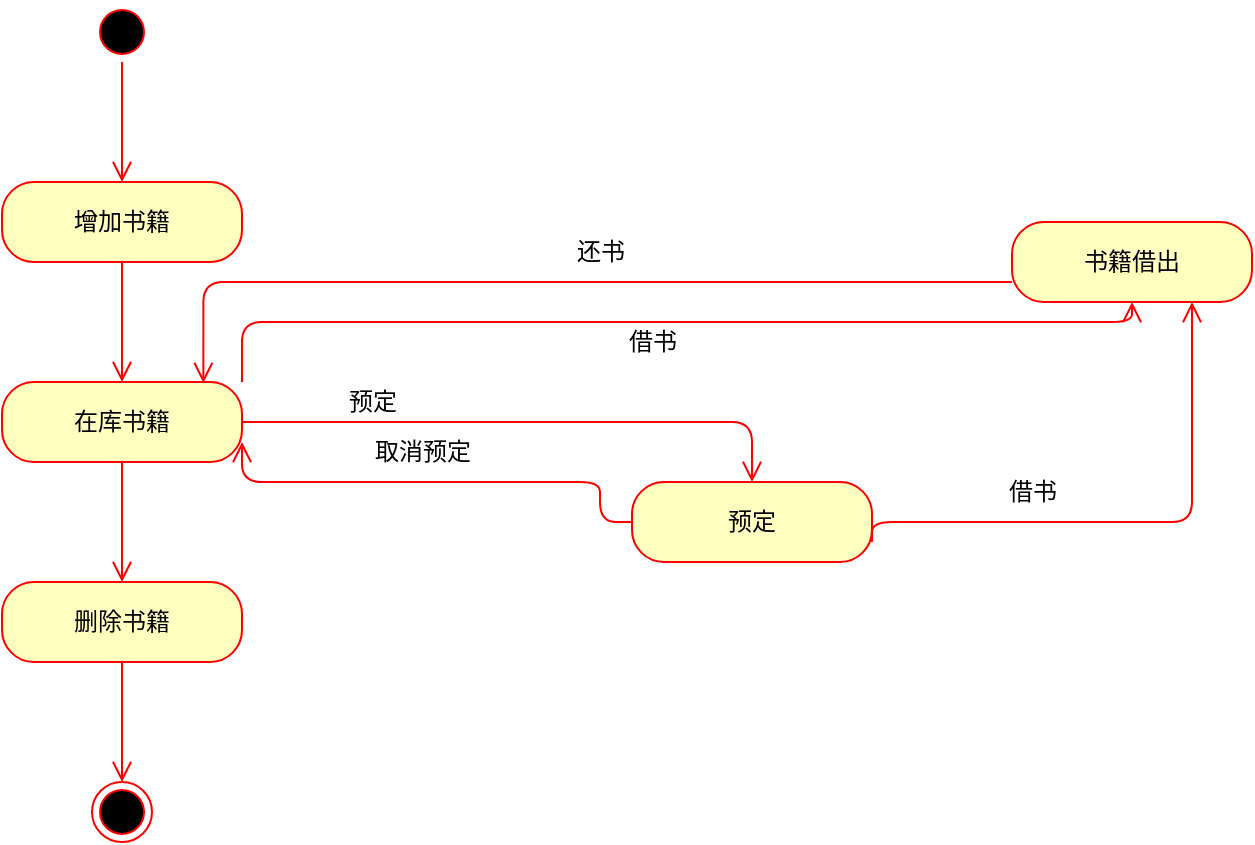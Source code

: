 <mxfile>
    <diagram id="rhxYz8E59y3SF_m-p2hD" name="第 1 页">
        <mxGraphModel dx="845" dy="371" grid="1" gridSize="10" guides="1" tooltips="1" connect="1" arrows="1" fold="1" page="1" pageScale="1" pageWidth="827" pageHeight="1169" math="0" shadow="0">
            <root>
                <mxCell id="0"/>
                <mxCell id="1" parent="0"/>
                <mxCell id="2" value="" style="ellipse;html=1;shape=startState;fillColor=#000000;strokeColor=#ff0000;" vertex="1" parent="1">
                    <mxGeometry x="160" y="40" width="30" height="30" as="geometry"/>
                </mxCell>
                <mxCell id="3" value="" style="edgeStyle=orthogonalEdgeStyle;html=1;verticalAlign=bottom;endArrow=open;endSize=8;strokeColor=#ff0000;" edge="1" source="2" parent="1">
                    <mxGeometry relative="1" as="geometry">
                        <mxPoint x="175" y="130" as="targetPoint"/>
                    </mxGeometry>
                </mxCell>
                <mxCell id="4" value="增加书籍" style="rounded=1;whiteSpace=wrap;html=1;arcSize=40;fontColor=#000000;fillColor=#ffffc0;strokeColor=#ff0000;" vertex="1" parent="1">
                    <mxGeometry x="115" y="130" width="120" height="40" as="geometry"/>
                </mxCell>
                <mxCell id="5" value="" style="edgeStyle=orthogonalEdgeStyle;html=1;verticalAlign=bottom;endArrow=open;endSize=8;strokeColor=#ff0000;" edge="1" source="4" parent="1">
                    <mxGeometry relative="1" as="geometry">
                        <mxPoint x="175" y="230" as="targetPoint"/>
                    </mxGeometry>
                </mxCell>
                <mxCell id="6" value="在库书籍" style="rounded=1;whiteSpace=wrap;html=1;arcSize=40;fontColor=#000000;fillColor=#ffffc0;strokeColor=#ff0000;" vertex="1" parent="1">
                    <mxGeometry x="115" y="230" width="120" height="40" as="geometry"/>
                </mxCell>
                <mxCell id="7" value="" style="edgeStyle=orthogonalEdgeStyle;html=1;verticalAlign=bottom;endArrow=open;endSize=8;strokeColor=#ff0000;" edge="1" source="6" parent="1">
                    <mxGeometry relative="1" as="geometry">
                        <mxPoint x="175" y="330" as="targetPoint"/>
                    </mxGeometry>
                </mxCell>
                <mxCell id="8" value="删除书籍" style="rounded=1;whiteSpace=wrap;html=1;arcSize=40;fontColor=#000000;fillColor=#ffffc0;strokeColor=#ff0000;" vertex="1" parent="1">
                    <mxGeometry x="115" y="330" width="120" height="40" as="geometry"/>
                </mxCell>
                <mxCell id="9" value="" style="edgeStyle=orthogonalEdgeStyle;html=1;verticalAlign=bottom;endArrow=open;endSize=8;strokeColor=#ff0000;" edge="1" source="8" parent="1">
                    <mxGeometry relative="1" as="geometry">
                        <mxPoint x="175" y="430" as="targetPoint"/>
                    </mxGeometry>
                </mxCell>
                <mxCell id="10" value="" style="ellipse;html=1;shape=endState;fillColor=#000000;strokeColor=#ff0000;" vertex="1" parent="1">
                    <mxGeometry x="160" y="430" width="30" height="30" as="geometry"/>
                </mxCell>
                <mxCell id="11" value="预定" style="rounded=1;whiteSpace=wrap;html=1;arcSize=40;fontColor=#000000;fillColor=#ffffc0;strokeColor=#ff0000;" vertex="1" parent="1">
                    <mxGeometry x="430" y="280" width="120" height="40" as="geometry"/>
                </mxCell>
                <mxCell id="12" value="" style="edgeStyle=orthogonalEdgeStyle;html=1;verticalAlign=bottom;endArrow=open;endSize=8;strokeColor=#ff0000;entryX=1;entryY=0.75;entryDx=0;entryDy=0;exitX=0;exitY=0.5;exitDx=0;exitDy=0;" edge="1" source="11" parent="1" target="6">
                    <mxGeometry relative="1" as="geometry">
                        <mxPoint x="474" y="330" as="targetPoint"/>
                        <Array as="points">
                            <mxPoint x="414" y="300"/>
                            <mxPoint x="414" y="280"/>
                            <mxPoint x="235" y="280"/>
                        </Array>
                    </mxGeometry>
                </mxCell>
                <mxCell id="15" value="取消预定" style="text;html=1;align=center;verticalAlign=middle;resizable=0;points=[];autosize=1;strokeColor=none;fillColor=none;" vertex="1" parent="1">
                    <mxGeometry x="290" y="250" width="70" height="30" as="geometry"/>
                </mxCell>
                <mxCell id="18" value="" style="edgeStyle=orthogonalEdgeStyle;html=1;verticalAlign=bottom;endArrow=open;endSize=8;strokeColor=#ff0000;exitX=1;exitY=0.5;exitDx=0;exitDy=0;entryX=0.5;entryY=0;entryDx=0;entryDy=0;" edge="1" source="6" parent="1" target="11">
                    <mxGeometry relative="1" as="geometry">
                        <mxPoint x="440" y="250" as="targetPoint"/>
                        <Array as="points">
                            <mxPoint x="490" y="250"/>
                        </Array>
                    </mxGeometry>
                </mxCell>
                <mxCell id="19" value="预定" style="text;html=1;align=center;verticalAlign=middle;resizable=0;points=[];autosize=1;strokeColor=none;fillColor=none;" vertex="1" parent="1">
                    <mxGeometry x="275" y="225" width="50" height="30" as="geometry"/>
                </mxCell>
                <mxCell id="20" value="书籍借出" style="rounded=1;whiteSpace=wrap;html=1;arcSize=40;fontColor=#000000;fillColor=#ffffc0;strokeColor=#ff0000;" vertex="1" parent="1">
                    <mxGeometry x="620" y="150" width="120" height="40" as="geometry"/>
                </mxCell>
                <mxCell id="21" value="" style="edgeStyle=orthogonalEdgeStyle;html=1;verticalAlign=bottom;endArrow=open;endSize=8;strokeColor=#ff0000;entryX=0.839;entryY=0.013;entryDx=0;entryDy=0;entryPerimeter=0;" edge="1" source="20" parent="1" target="6">
                    <mxGeometry relative="1" as="geometry">
                        <mxPoint x="300" y="140" as="targetPoint"/>
                        <Array as="points">
                            <mxPoint x="216" y="180"/>
                        </Array>
                    </mxGeometry>
                </mxCell>
                <mxCell id="22" value="还书" style="text;html=1;align=center;verticalAlign=middle;resizable=0;points=[];autosize=1;strokeColor=none;fillColor=none;" vertex="1" parent="1">
                    <mxGeometry x="389" y="150" width="50" height="30" as="geometry"/>
                </mxCell>
                <mxCell id="23" value="" style="edgeStyle=orthogonalEdgeStyle;html=1;verticalAlign=bottom;endArrow=open;endSize=8;strokeColor=#ff0000;entryX=0.5;entryY=1;entryDx=0;entryDy=0;exitX=1;exitY=0;exitDx=0;exitDy=0;" edge="1" parent="1" source="6" target="20">
                    <mxGeometry relative="1" as="geometry">
                        <mxPoint x="215.68" y="400.52" as="targetPoint"/>
                        <mxPoint x="620" y="350" as="sourcePoint"/>
                        <Array as="points">
                            <mxPoint x="235" y="200"/>
                            <mxPoint x="680" y="200"/>
                        </Array>
                    </mxGeometry>
                </mxCell>
                <mxCell id="24" value="借书" style="text;html=1;align=center;verticalAlign=middle;resizable=0;points=[];autosize=1;strokeColor=none;fillColor=none;" vertex="1" parent="1">
                    <mxGeometry x="415" y="195" width="50" height="30" as="geometry"/>
                </mxCell>
                <mxCell id="25" value="" style="edgeStyle=orthogonalEdgeStyle;html=1;verticalAlign=bottom;endArrow=open;endSize=8;strokeColor=#ff0000;entryX=0.75;entryY=1;entryDx=0;entryDy=0;exitX=1;exitY=0.75;exitDx=0;exitDy=0;exitPerimeter=0;" edge="1" parent="1" source="11" target="20">
                    <mxGeometry relative="1" as="geometry">
                        <mxPoint x="255.68" y="350.52" as="targetPoint"/>
                        <mxPoint x="660" y="300" as="sourcePoint"/>
                        <Array as="points">
                            <mxPoint x="550" y="300"/>
                            <mxPoint x="710" y="300"/>
                        </Array>
                    </mxGeometry>
                </mxCell>
                <mxCell id="26" value="借书" style="text;html=1;align=center;verticalAlign=middle;resizable=0;points=[];autosize=1;strokeColor=none;fillColor=none;" vertex="1" parent="1">
                    <mxGeometry x="605" y="270" width="50" height="30" as="geometry"/>
                </mxCell>
            </root>
        </mxGraphModel>
    </diagram>
</mxfile>